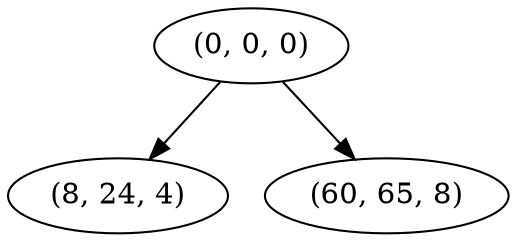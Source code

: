 digraph tree {
    "(0, 0, 0)";
    "(8, 24, 4)";
    "(60, 65, 8)";
    "(0, 0, 0)" -> "(8, 24, 4)";
    "(0, 0, 0)" -> "(60, 65, 8)";
}
